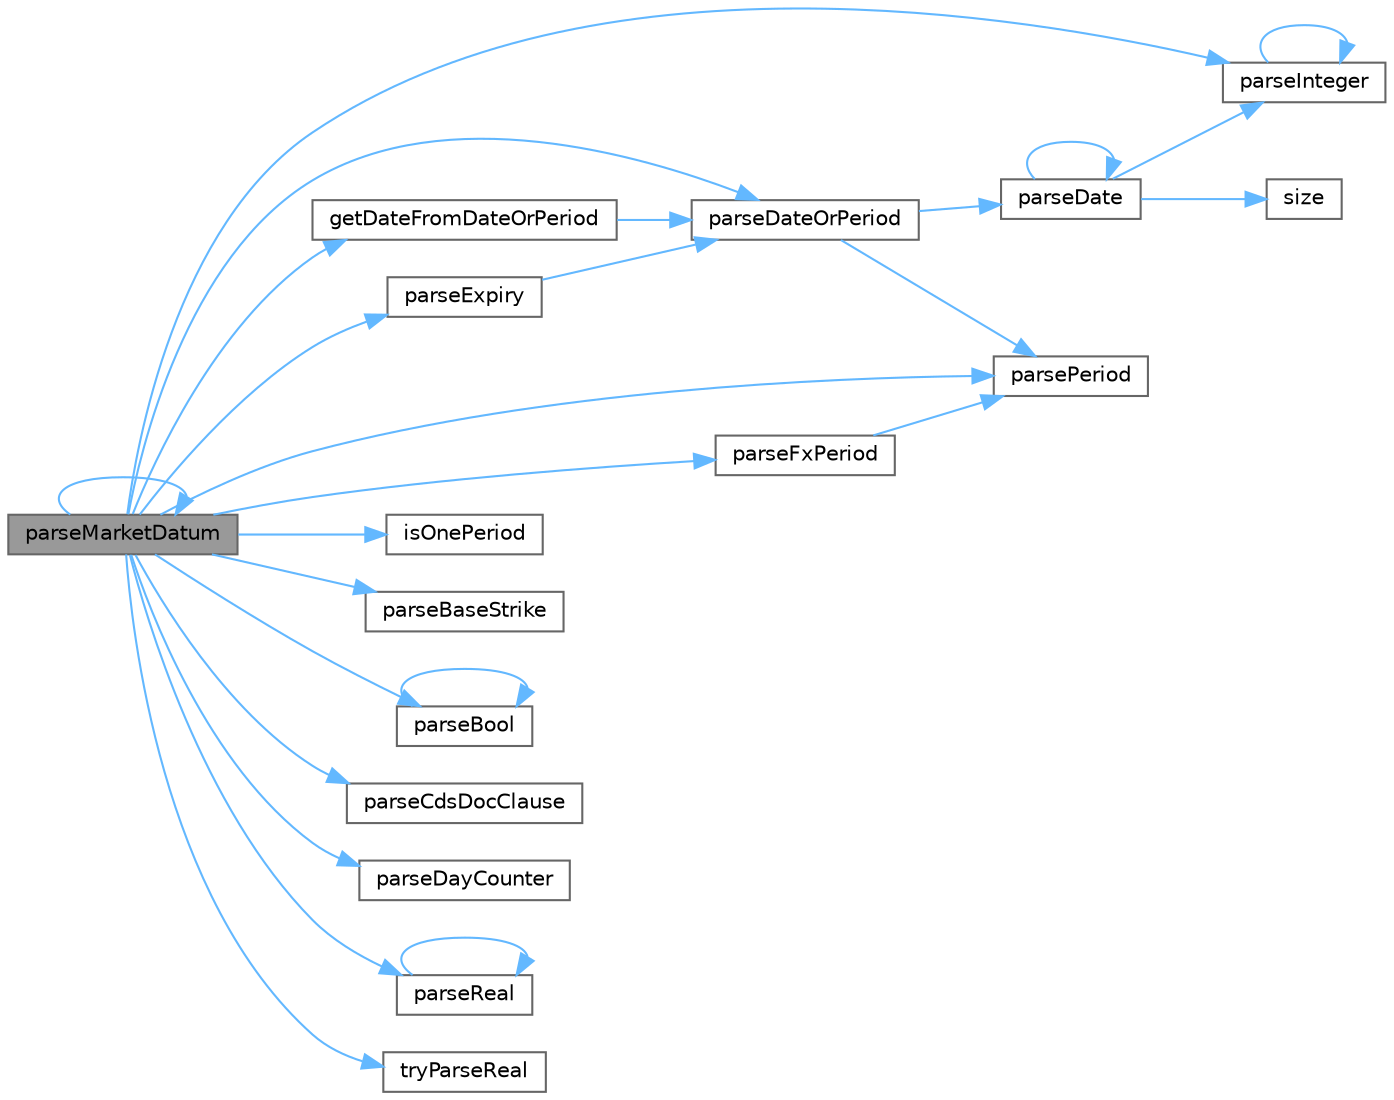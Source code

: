 digraph "parseMarketDatum"
{
 // INTERACTIVE_SVG=YES
 // LATEX_PDF_SIZE
  bgcolor="transparent";
  edge [fontname=Helvetica,fontsize=10,labelfontname=Helvetica,labelfontsize=10];
  node [fontname=Helvetica,fontsize=10,shape=box,height=0.2,width=0.4];
  rankdir="LR";
  Node1 [label="parseMarketDatum",height=0.2,width=0.4,color="gray40", fillcolor="grey60", style="filled", fontcolor="black",tooltip="Function to parse a market datum."];
  Node1 -> Node2 [color="steelblue1",style="solid"];
  Node2 [label="getDateFromDateOrPeriod",height=0.2,width=0.4,color="grey40", fillcolor="white", style="filled",URL="$group__marketdata.html#ga71fc1e19d4a9d3acd5e6cd6b6ae533b6",tooltip="Get a date from a date string or period."];
  Node2 -> Node3 [color="steelblue1",style="solid"];
  Node3 [label="parseDateOrPeriod",height=0.2,width=0.4,color="grey40", fillcolor="white", style="filled",URL="$group__utilities.html#ga6477391407eac174ea49df689ecf1ab2",tooltip="Convert text to QuantLib::Period or QuantLib::Date."];
  Node3 -> Node4 [color="steelblue1",style="solid"];
  Node4 [label="parseDate",height=0.2,width=0.4,color="grey40", fillcolor="white", style="filled",URL="$group__utilities.html#ga59b5fdda574d90facae95dec2d13040d",tooltip="Convert std::string to QuantLib::Date."];
  Node4 -> Node4 [color="steelblue1",style="solid"];
  Node4 -> Node5 [color="steelblue1",style="solid"];
  Node5 [label="parseInteger",height=0.2,width=0.4,color="grey40", fillcolor="white", style="filled",URL="$group__utilities.html#gaecd67eda4fb5f4859bb8f6d383547721",tooltip="Convert text to QuantLib::Integer."];
  Node5 -> Node5 [color="steelblue1",style="solid"];
  Node4 -> Node6 [color="steelblue1",style="solid"];
  Node6 [label="size",height=0.2,width=0.4,color="grey40", fillcolor="white", style="filled",URL="$namespaceore_1_1data.html#a777e216dee6069b548bb87da7152699e",tooltip=" "];
  Node3 -> Node7 [color="steelblue1",style="solid"];
  Node7 [label="parsePeriod",height=0.2,width=0.4,color="grey40", fillcolor="white", style="filled",URL="$group__utilities.html#ga8e0623e2cb01e250e9cfec4619256208",tooltip="Convert text to QuantLib::Period."];
  Node1 -> Node8 [color="steelblue1",style="solid"];
  Node8 [label="isOnePeriod",height=0.2,width=0.4,color="grey40", fillcolor="white", style="filled",URL="$namespaceore_1_1data.html#a2c4ad9608d140b7d127d9aabc3002782",tooltip="return true if s represents a period of the form [0-9][D|W|M|Y] (i.e. 1Y6M would return false)"];
  Node1 -> Node9 [color="steelblue1",style="solid"];
  Node9 [label="parseBaseStrike",height=0.2,width=0.4,color="grey40", fillcolor="white", style="filled",URL="$namespaceore_1_1data.html#af07ebcb16f5c4b8f23aa841778ec1ede",tooltip="Parse a Strike from its string representation, strStrike."];
  Node1 -> Node10 [color="steelblue1",style="solid"];
  Node10 [label="parseBool",height=0.2,width=0.4,color="grey40", fillcolor="white", style="filled",URL="$group__utilities.html#ga94621f11193864fa1338296232dc5be9",tooltip="Convert text to bool."];
  Node10 -> Node10 [color="steelblue1",style="solid"];
  Node1 -> Node11 [color="steelblue1",style="solid"];
  Node11 [label="parseCdsDocClause",height=0.2,width=0.4,color="grey40", fillcolor="white", style="filled",URL="$namespaceore_1_1data.html#a4d60e66c3714d2cf33fc135d20502ccb",tooltip=" "];
  Node1 -> Node3 [color="steelblue1",style="solid"];
  Node1 -> Node12 [color="steelblue1",style="solid"];
  Node12 [label="parseDayCounter",height=0.2,width=0.4,color="grey40", fillcolor="white", style="filled",URL="$group__utilities.html#gaefb008d0de256c79140545d9c7549093",tooltip="Convert text to QuantLib::DayCounter."];
  Node1 -> Node13 [color="steelblue1",style="solid"];
  Node13 [label="parseExpiry",height=0.2,width=0.4,color="grey40", fillcolor="white", style="filled",URL="$namespaceore_1_1data.html#aef9033372c401fe3ddef3c912a716d5a",tooltip="Parse an Expiry from its string representation, strExpiry."];
  Node13 -> Node3 [color="steelblue1",style="solid"];
  Node1 -> Node14 [color="steelblue1",style="solid"];
  Node14 [label="parseFxPeriod",height=0.2,width=0.4,color="grey40", fillcolor="white", style="filled",URL="$group__marketdata.html#ga8c35268c175452bca6e2acb7ad58442d",tooltip="Convert text to QuantLib::Period of Fx forward string."];
  Node14 -> Node7 [color="steelblue1",style="solid"];
  Node1 -> Node5 [color="steelblue1",style="solid"];
  Node1 -> Node1 [color="steelblue1",style="solid"];
  Node1 -> Node7 [color="steelblue1",style="solid"];
  Node1 -> Node15 [color="steelblue1",style="solid"];
  Node15 [label="parseReal",height=0.2,width=0.4,color="grey40", fillcolor="white", style="filled",URL="$group__utilities.html#gad1db2a68f9a73667c3b4084d63955bdd",tooltip="Convert text to Real."];
  Node15 -> Node15 [color="steelblue1",style="solid"];
  Node1 -> Node16 [color="steelblue1",style="solid"];
  Node16 [label="tryParseReal",height=0.2,width=0.4,color="grey40", fillcolor="white", style="filled",URL="$group__utilities.html#ga3447951aa05e25440d0d5b7eecfce581",tooltip="Attempt to convert text to Real."];
}
